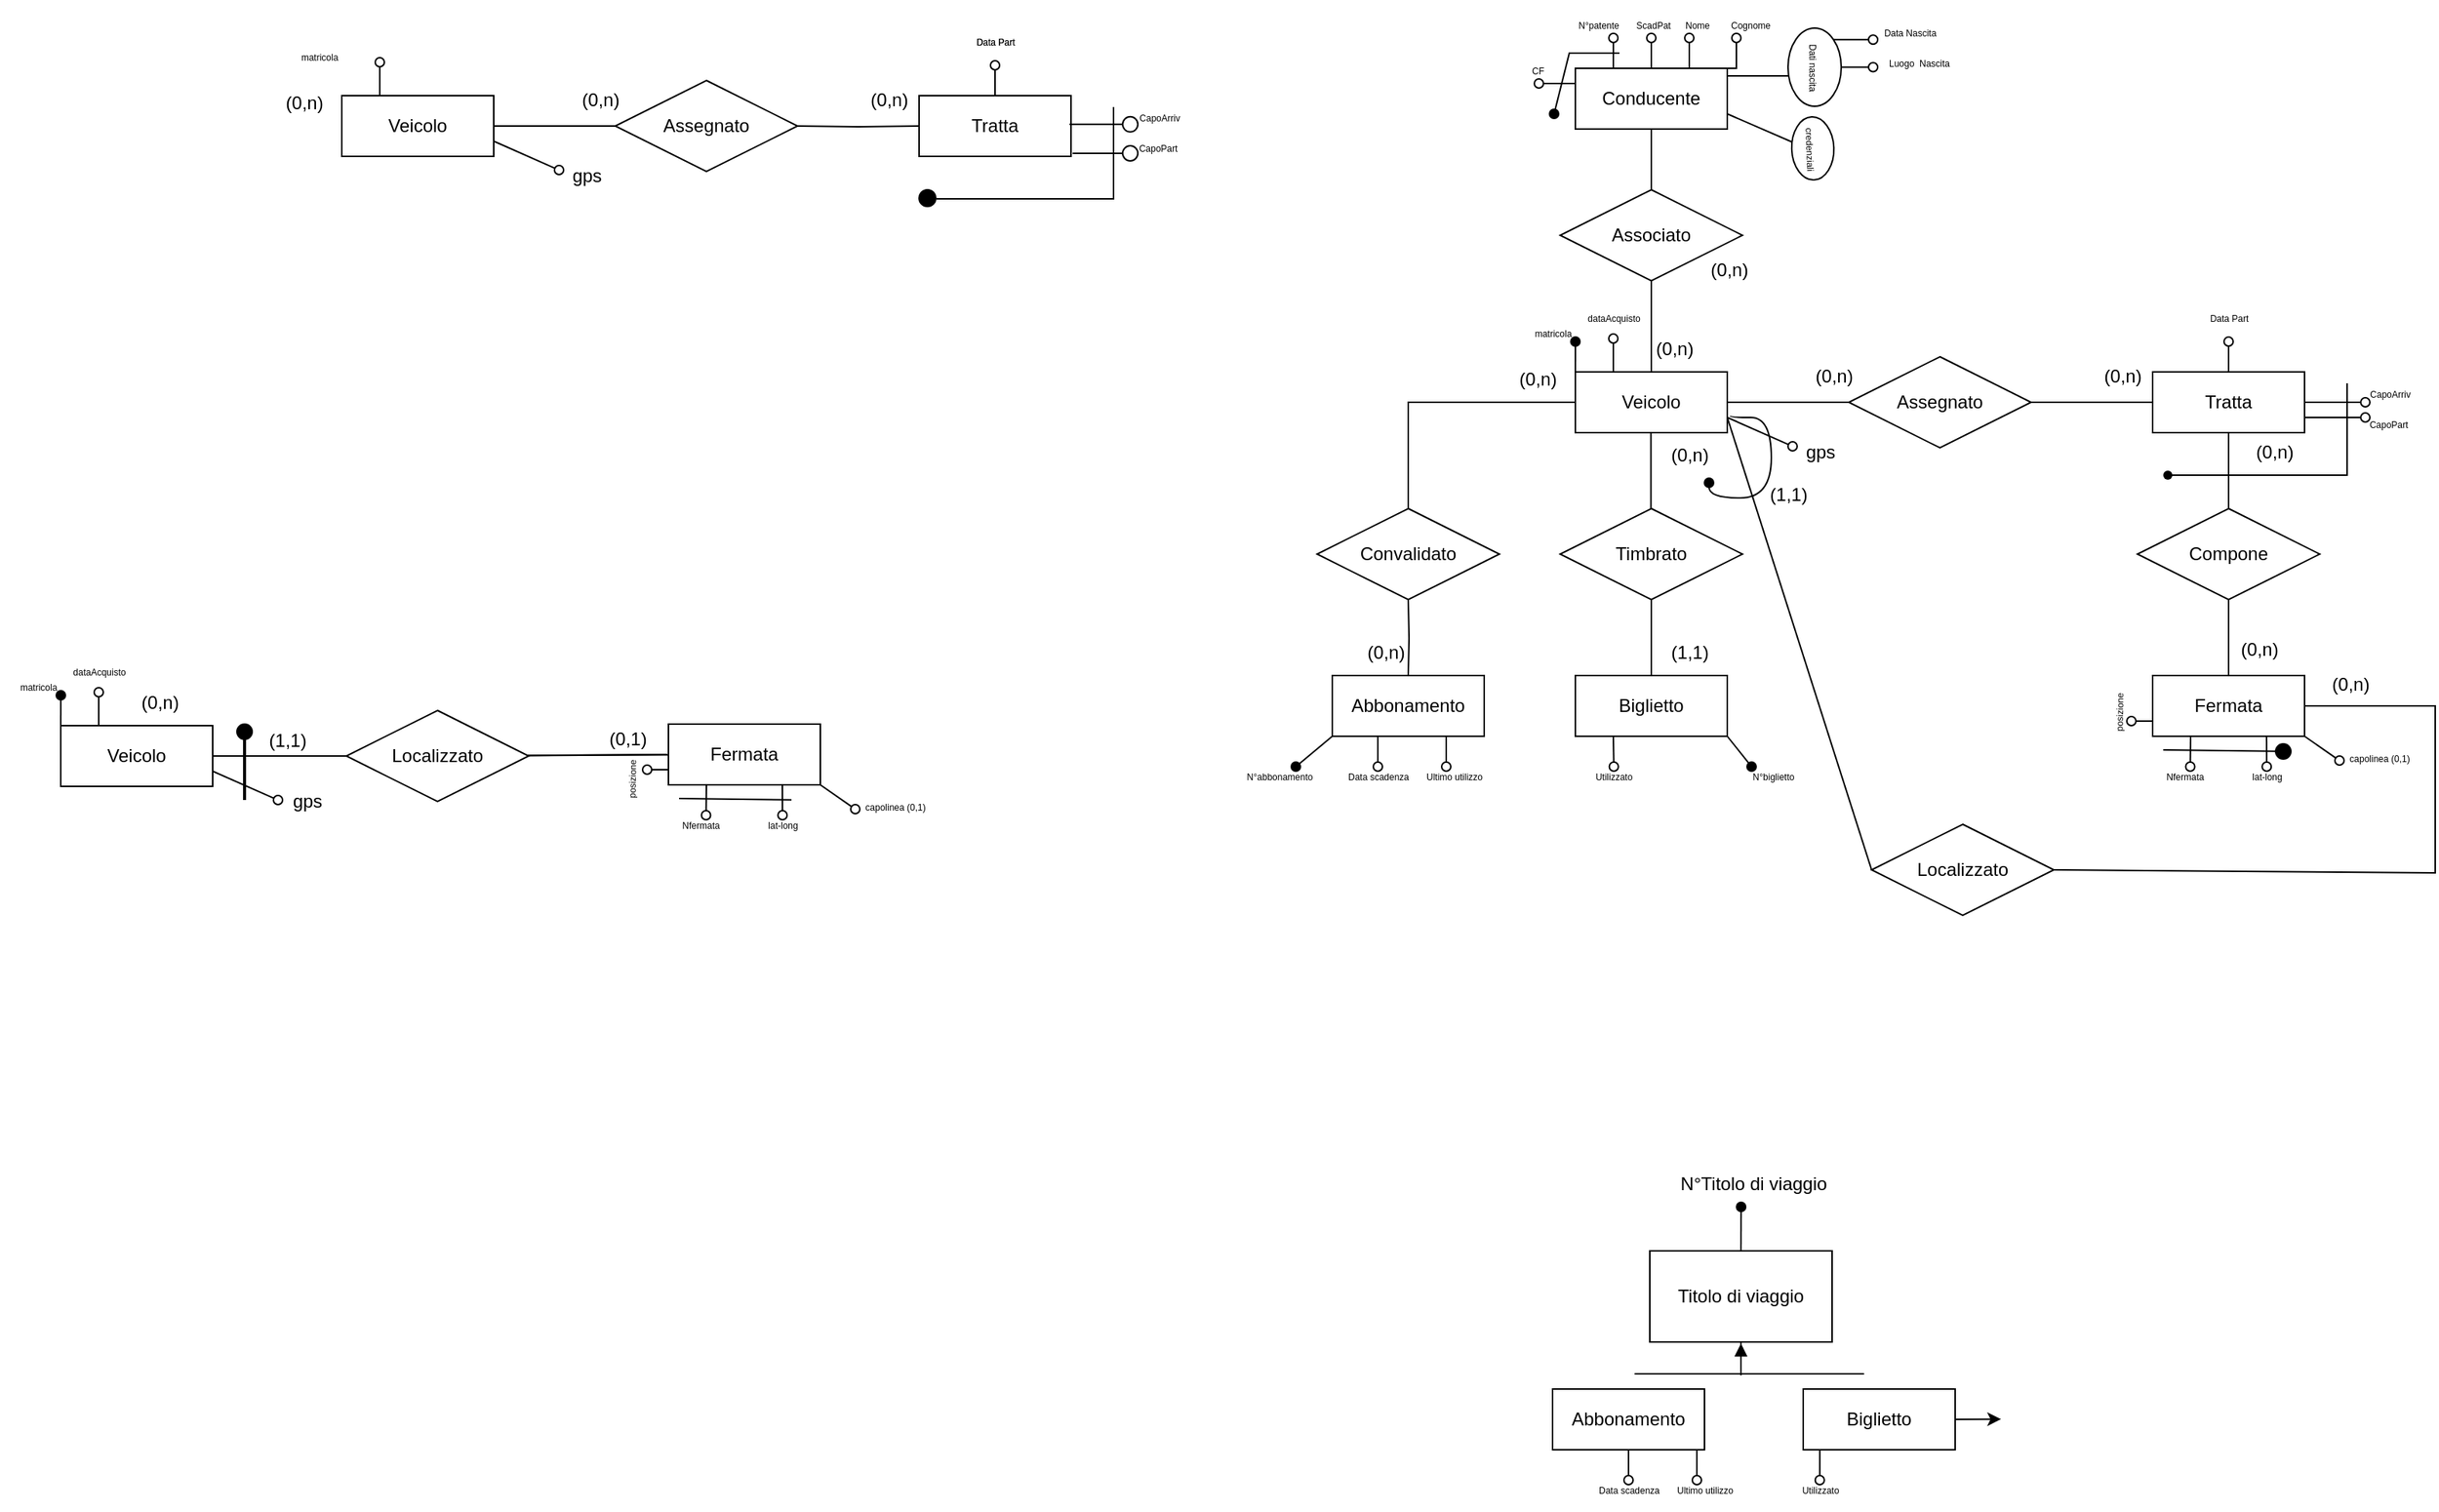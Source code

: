 <mxfile version="23.1.2" type="github">
  <diagram name="Pagina-1" id="aGntc2T3845SFbgop34Q">
    <mxGraphModel dx="2140" dy="653" grid="0" gridSize="10" guides="1" tooltips="1" connect="1" arrows="1" fold="1" page="1" pageScale="1" pageWidth="827" pageHeight="1169" math="0" shadow="0">
      <root>
        <mxCell id="0" />
        <mxCell id="1" parent="0" />
        <mxCell id="34Lx9TCVHFartUYJjo0S-50" style="rounded=0;orthogonalLoop=1;jettySize=auto;html=1;endArrow=none;endFill=0;" parent="1" source="34Lx9TCVHFartUYJjo0S-2" target="34Lx9TCVHFartUYJjo0S-46" edge="1">
          <mxGeometry relative="1" as="geometry" />
        </mxCell>
        <mxCell id="34Lx9TCVHFartUYJjo0S-68" value="" style="edgeStyle=orthogonalEdgeStyle;rounded=0;orthogonalLoop=1;jettySize=auto;html=1;endArrow=none;endFill=0;" parent="1" source="34Lx9TCVHFartUYJjo0S-2" target="34Lx9TCVHFartUYJjo0S-67" edge="1">
          <mxGeometry relative="1" as="geometry" />
        </mxCell>
        <mxCell id="34Lx9TCVHFartUYJjo0S-81" style="edgeStyle=orthogonalEdgeStyle;rounded=0;orthogonalLoop=1;jettySize=auto;html=1;entryX=0.5;entryY=0;entryDx=0;entryDy=0;endArrow=none;endFill=0;" parent="1" source="34Lx9TCVHFartUYJjo0S-2" target="34Lx9TCVHFartUYJjo0S-79" edge="1">
          <mxGeometry relative="1" as="geometry" />
        </mxCell>
        <mxCell id="34Lx9TCVHFartUYJjo0S-156" style="edgeStyle=orthogonalEdgeStyle;rounded=0;orthogonalLoop=1;jettySize=auto;html=1;exitX=0;exitY=0;exitDx=0;exitDy=0;endArrow=oval;endFill=1;" parent="1" source="34Lx9TCVHFartUYJjo0S-2" edge="1">
          <mxGeometry relative="1" as="geometry">
            <mxPoint x="224.046" y="300" as="targetPoint" />
          </mxGeometry>
        </mxCell>
        <mxCell id="9p1WmF9AapxowN7IS1fz-19" style="edgeStyle=none;rounded=0;orthogonalLoop=1;jettySize=auto;html=1;exitX=0.25;exitY=0;exitDx=0;exitDy=0;endArrow=oval;endFill=0;" parent="1" source="34Lx9TCVHFartUYJjo0S-2" target="9p1WmF9AapxowN7IS1fz-20" edge="1">
          <mxGeometry relative="1" as="geometry">
            <mxPoint x="249" y="300" as="targetPoint" />
          </mxGeometry>
        </mxCell>
        <mxCell id="9p1WmF9AapxowN7IS1fz-66" style="edgeStyle=none;rounded=0;orthogonalLoop=1;jettySize=auto;html=1;exitX=1;exitY=0.75;exitDx=0;exitDy=0;entryX=0;entryY=0.5;entryDx=0;entryDy=0;endArrow=none;endFill=0;" parent="1" source="34Lx9TCVHFartUYJjo0S-2" target="9p1WmF9AapxowN7IS1fz-64" edge="1">
          <mxGeometry relative="1" as="geometry" />
        </mxCell>
        <mxCell id="9p1WmF9AapxowN7IS1fz-71" style="edgeStyle=orthogonalEdgeStyle;rounded=0;orthogonalLoop=1;jettySize=auto;html=1;exitX=1;exitY=0.75;exitDx=0;exitDy=0;endArrow=oval;endFill=1;curved=1;" parent="1" edge="1">
          <mxGeometry relative="1" as="geometry">
            <mxPoint x="312" y="393" as="targetPoint" />
            <mxPoint x="326.0" y="349.0" as="sourcePoint" />
            <Array as="points">
              <mxPoint x="326" y="350" />
              <mxPoint x="353" y="350" />
              <mxPoint x="353" y="403" />
              <mxPoint x="312" y="403" />
            </Array>
          </mxGeometry>
        </mxCell>
        <mxCell id="9p1WmF9AapxowN7IS1fz-73" style="edgeStyle=none;rounded=0;orthogonalLoop=1;jettySize=auto;html=1;exitX=1;exitY=0.75;exitDx=0;exitDy=0;endArrow=oval;endFill=0;" parent="1" source="34Lx9TCVHFartUYJjo0S-2" edge="1">
          <mxGeometry relative="1" as="geometry">
            <mxPoint x="367" y="369" as="targetPoint" />
          </mxGeometry>
        </mxCell>
        <mxCell id="34Lx9TCVHFartUYJjo0S-2" value="Veicolo" style="whiteSpace=wrap;html=1;align=center;" parent="1" vertex="1">
          <mxGeometry x="224" y="320" width="100" height="40" as="geometry" />
        </mxCell>
        <mxCell id="34Lx9TCVHFartUYJjo0S-46" value="Assegnato" style="shape=rhombus;perimeter=rhombusPerimeter;whiteSpace=wrap;html=1;align=center;" parent="1" vertex="1">
          <mxGeometry x="404" y="310" width="120" height="60" as="geometry" />
        </mxCell>
        <mxCell id="34Lx9TCVHFartUYJjo0S-51" value="" style="edgeStyle=orthogonalEdgeStyle;rounded=0;orthogonalLoop=1;jettySize=auto;html=1;endArrow=none;endFill=0;" parent="1" source="34Lx9TCVHFartUYJjo0S-47" target="34Lx9TCVHFartUYJjo0S-46" edge="1">
          <mxGeometry relative="1" as="geometry" />
        </mxCell>
        <mxCell id="34Lx9TCVHFartUYJjo0S-146" style="edgeStyle=orthogonalEdgeStyle;rounded=0;orthogonalLoop=1;jettySize=auto;html=1;exitX=0.5;exitY=0;exitDx=0;exitDy=0;endArrow=oval;endFill=0;" parent="1" source="34Lx9TCVHFartUYJjo0S-47" edge="1">
          <mxGeometry relative="1" as="geometry">
            <mxPoint x="654" y="300" as="targetPoint" />
            <Array as="points">
              <mxPoint x="654" y="300" />
              <mxPoint x="654" y="300" />
            </Array>
          </mxGeometry>
        </mxCell>
        <mxCell id="34Lx9TCVHFartUYJjo0S-148" style="edgeStyle=orthogonalEdgeStyle;rounded=0;orthogonalLoop=1;jettySize=auto;html=1;exitX=1;exitY=0.5;exitDx=0;exitDy=0;endArrow=oval;endFill=0;" parent="1" source="34Lx9TCVHFartUYJjo0S-47" edge="1">
          <mxGeometry relative="1" as="geometry">
            <mxPoint x="744" y="340" as="targetPoint" />
            <Array as="points">
              <mxPoint x="714" y="340" />
              <mxPoint x="714" y="340" />
            </Array>
          </mxGeometry>
        </mxCell>
        <mxCell id="34Lx9TCVHFartUYJjo0S-149" style="edgeStyle=orthogonalEdgeStyle;rounded=0;orthogonalLoop=1;jettySize=auto;html=1;exitX=1;exitY=0.75;exitDx=0;exitDy=0;endArrow=oval;endFill=0;" parent="1" source="34Lx9TCVHFartUYJjo0S-47" edge="1">
          <mxGeometry relative="1" as="geometry">
            <mxPoint x="744" y="350" as="targetPoint" />
          </mxGeometry>
        </mxCell>
        <mxCell id="34Lx9TCVHFartUYJjo0S-47" value="Tratta" style="whiteSpace=wrap;html=1;align=center;" parent="1" vertex="1">
          <mxGeometry x="604" y="320" width="100" height="40" as="geometry" />
        </mxCell>
        <mxCell id="34Lx9TCVHFartUYJjo0S-127" style="edgeStyle=orthogonalEdgeStyle;rounded=0;orthogonalLoop=1;jettySize=auto;html=1;exitX=0.25;exitY=1;exitDx=0;exitDy=0;endArrow=oval;endFill=0;" parent="1" source="34Lx9TCVHFartUYJjo0S-53" edge="1">
          <mxGeometry relative="1" as="geometry">
            <mxPoint x="94" y="580" as="targetPoint" />
            <Array as="points">
              <mxPoint x="94" y="560" />
            </Array>
          </mxGeometry>
        </mxCell>
        <mxCell id="34Lx9TCVHFartUYJjo0S-132" style="edgeStyle=orthogonalEdgeStyle;rounded=0;orthogonalLoop=1;jettySize=auto;html=1;exitX=0.75;exitY=1;exitDx=0;exitDy=0;endArrow=oval;endFill=0;" parent="1" source="34Lx9TCVHFartUYJjo0S-53" edge="1">
          <mxGeometry relative="1" as="geometry">
            <mxPoint x="139" y="580" as="targetPoint" />
          </mxGeometry>
        </mxCell>
        <mxCell id="9p1WmF9AapxowN7IS1fz-11" style="edgeStyle=none;rounded=0;orthogonalLoop=1;jettySize=auto;html=1;exitX=0;exitY=1;exitDx=0;exitDy=0;endArrow=oval;endFill=1;" parent="1" source="34Lx9TCVHFartUYJjo0S-53" edge="1">
          <mxGeometry relative="1" as="geometry">
            <mxPoint x="40" y="580" as="targetPoint" />
          </mxGeometry>
        </mxCell>
        <mxCell id="34Lx9TCVHFartUYJjo0S-53" value="Abbonamento" style="whiteSpace=wrap;html=1;align=center;" parent="1" vertex="1">
          <mxGeometry x="64" y="520" width="100" height="40" as="geometry" />
        </mxCell>
        <mxCell id="34Lx9TCVHFartUYJjo0S-60" style="edgeStyle=orthogonalEdgeStyle;rounded=0;orthogonalLoop=1;jettySize=auto;html=1;entryX=0.5;entryY=0;entryDx=0;entryDy=0;endArrow=none;endFill=0;" parent="1" target="34Lx9TCVHFartUYJjo0S-53" edge="1">
          <mxGeometry relative="1" as="geometry">
            <mxPoint x="114.0" y="470.0" as="sourcePoint" />
          </mxGeometry>
        </mxCell>
        <mxCell id="34Lx9TCVHFartUYJjo0S-66" value="" style="edgeStyle=orthogonalEdgeStyle;rounded=0;orthogonalLoop=1;jettySize=auto;html=1;endArrow=none;endFill=0;" parent="1" edge="1">
          <mxGeometry relative="1" as="geometry">
            <mxPoint x="273.75" y="410.0" as="sourcePoint" />
            <mxPoint x="273.75" y="360" as="targetPoint" />
          </mxGeometry>
        </mxCell>
        <mxCell id="34Lx9TCVHFartUYJjo0S-64" value="" style="edgeStyle=orthogonalEdgeStyle;rounded=0;orthogonalLoop=1;jettySize=auto;html=1;endArrow=none;endFill=0;" parent="1" source="34Lx9TCVHFartUYJjo0S-61" edge="1">
          <mxGeometry relative="1" as="geometry">
            <mxPoint x="274.0" y="470.0" as="targetPoint" />
          </mxGeometry>
        </mxCell>
        <mxCell id="34Lx9TCVHFartUYJjo0S-134" style="edgeStyle=orthogonalEdgeStyle;rounded=0;orthogonalLoop=1;jettySize=auto;html=1;exitX=0.25;exitY=1;exitDx=0;exitDy=0;endArrow=oval;endFill=0;" parent="1" source="34Lx9TCVHFartUYJjo0S-61" edge="1">
          <mxGeometry relative="1" as="geometry">
            <mxPoint x="249.333" y="580" as="targetPoint" />
          </mxGeometry>
        </mxCell>
        <mxCell id="9p1WmF9AapxowN7IS1fz-14" style="edgeStyle=none;rounded=0;orthogonalLoop=1;jettySize=auto;html=1;exitX=1;exitY=1;exitDx=0;exitDy=0;endArrow=oval;endFill=1;" parent="1" source="34Lx9TCVHFartUYJjo0S-61" edge="1">
          <mxGeometry relative="1" as="geometry">
            <mxPoint x="340" y="580" as="targetPoint" />
          </mxGeometry>
        </mxCell>
        <mxCell id="34Lx9TCVHFartUYJjo0S-61" value="Biglietto" style="whiteSpace=wrap;html=1;align=center;" parent="1" vertex="1">
          <mxGeometry x="224" y="520" width="100" height="40" as="geometry" />
        </mxCell>
        <mxCell id="34Lx9TCVHFartUYJjo0S-171" style="edgeStyle=orthogonalEdgeStyle;rounded=0;orthogonalLoop=1;jettySize=auto;html=1;exitX=0;exitY=0.25;exitDx=0;exitDy=0;endArrow=oval;endFill=0;" parent="1" source="34Lx9TCVHFartUYJjo0S-63" edge="1">
          <mxGeometry relative="1" as="geometry">
            <mxPoint x="200" y="129.935" as="targetPoint" />
          </mxGeometry>
        </mxCell>
        <mxCell id="34Lx9TCVHFartUYJjo0S-173" style="edgeStyle=orthogonalEdgeStyle;rounded=0;orthogonalLoop=1;jettySize=auto;html=1;exitX=0.25;exitY=0;exitDx=0;exitDy=0;endArrow=oval;endFill=0;" parent="1" source="34Lx9TCVHFartUYJjo0S-63" edge="1">
          <mxGeometry relative="1" as="geometry">
            <mxPoint x="249.043" y="100" as="targetPoint" />
          </mxGeometry>
        </mxCell>
        <mxCell id="34Lx9TCVHFartUYJjo0S-182" style="edgeStyle=orthogonalEdgeStyle;rounded=0;orthogonalLoop=1;jettySize=auto;html=1;endArrow=oval;endFill=0;" parent="1" source="34Lx9TCVHFartUYJjo0S-63" edge="1">
          <mxGeometry relative="1" as="geometry">
            <mxPoint x="274" y="100" as="targetPoint" />
          </mxGeometry>
        </mxCell>
        <mxCell id="34Lx9TCVHFartUYJjo0S-191" style="edgeStyle=orthogonalEdgeStyle;rounded=0;orthogonalLoop=1;jettySize=auto;html=1;exitX=1;exitY=0;exitDx=0;exitDy=0;endArrow=oval;endFill=0;" parent="1" source="34Lx9TCVHFartUYJjo0S-63" edge="1">
          <mxGeometry relative="1" as="geometry">
            <mxPoint x="330" y="100" as="targetPoint" />
          </mxGeometry>
        </mxCell>
        <mxCell id="9p1WmF9AapxowN7IS1fz-10" style="edgeStyle=none;rounded=0;orthogonalLoop=1;jettySize=auto;html=1;endArrow=oval;endFill=1;" parent="1" edge="1">
          <mxGeometry relative="1" as="geometry">
            <mxPoint x="210" y="150" as="targetPoint" />
            <mxPoint x="253" y="110" as="sourcePoint" />
            <Array as="points">
              <mxPoint x="220" y="110" />
            </Array>
          </mxGeometry>
        </mxCell>
        <mxCell id="9p1WmF9AapxowN7IS1fz-17" style="edgeStyle=none;rounded=0;orthogonalLoop=1;jettySize=auto;html=1;exitX=1;exitY=0.75;exitDx=0;exitDy=0;endArrow=none;endFill=0;" parent="1" source="34Lx9TCVHFartUYJjo0S-63" edge="1">
          <mxGeometry relative="1" as="geometry">
            <mxPoint x="370" y="170" as="targetPoint" />
          </mxGeometry>
        </mxCell>
        <mxCell id="34Lx9TCVHFartUYJjo0S-63" value="Conducente" style="whiteSpace=wrap;html=1;align=center;" parent="1" vertex="1">
          <mxGeometry x="224" y="120" width="100" height="40" as="geometry" />
        </mxCell>
        <mxCell id="34Lx9TCVHFartUYJjo0S-69" value="" style="edgeStyle=orthogonalEdgeStyle;rounded=0;orthogonalLoop=1;jettySize=auto;html=1;endArrow=none;endFill=0;" parent="1" source="34Lx9TCVHFartUYJjo0S-67" target="34Lx9TCVHFartUYJjo0S-63" edge="1">
          <mxGeometry relative="1" as="geometry" />
        </mxCell>
        <mxCell id="34Lx9TCVHFartUYJjo0S-67" value="Associato" style="shape=rhombus;perimeter=rhombusPerimeter;whiteSpace=wrap;html=1;align=center;" parent="1" vertex="1">
          <mxGeometry x="214" y="200" width="120" height="60" as="geometry" />
        </mxCell>
        <mxCell id="34Lx9TCVHFartUYJjo0S-72" value="" style="edgeStyle=orthogonalEdgeStyle;rounded=0;orthogonalLoop=1;jettySize=auto;html=1;endArrow=none;endFill=0;" parent="1" source="34Lx9TCVHFartUYJjo0S-71" target="34Lx9TCVHFartUYJjo0S-47" edge="1">
          <mxGeometry relative="1" as="geometry" />
        </mxCell>
        <mxCell id="34Lx9TCVHFartUYJjo0S-71" value="Compone" style="shape=rhombus;perimeter=rhombusPerimeter;whiteSpace=wrap;html=1;align=center;" parent="1" vertex="1">
          <mxGeometry x="594" y="410" width="120" height="60" as="geometry" />
        </mxCell>
        <mxCell id="34Lx9TCVHFartUYJjo0S-75" value="" style="edgeStyle=orthogonalEdgeStyle;rounded=0;orthogonalLoop=1;jettySize=auto;html=1;endArrow=none;endFill=0;" parent="1" source="34Lx9TCVHFartUYJjo0S-74" target="34Lx9TCVHFartUYJjo0S-71" edge="1">
          <mxGeometry relative="1" as="geometry" />
        </mxCell>
        <mxCell id="34Lx9TCVHFartUYJjo0S-136" style="edgeStyle=orthogonalEdgeStyle;rounded=0;orthogonalLoop=1;jettySize=auto;html=1;exitX=0.25;exitY=1;exitDx=0;exitDy=0;endArrow=oval;endFill=0;" parent="1" source="34Lx9TCVHFartUYJjo0S-74" edge="1">
          <mxGeometry relative="1" as="geometry">
            <mxPoint x="628.762" y="580" as="targetPoint" />
          </mxGeometry>
        </mxCell>
        <mxCell id="34Lx9TCVHFartUYJjo0S-166" style="edgeStyle=orthogonalEdgeStyle;rounded=0;orthogonalLoop=1;jettySize=auto;html=1;exitX=0.75;exitY=1;exitDx=0;exitDy=0;endArrow=oval;endFill=0;" parent="1" source="34Lx9TCVHFartUYJjo0S-74" edge="1">
          <mxGeometry relative="1" as="geometry">
            <mxPoint x="679.098" y="580" as="targetPoint" />
          </mxGeometry>
        </mxCell>
        <mxCell id="34Lx9TCVHFartUYJjo0S-169" style="edgeStyle=orthogonalEdgeStyle;rounded=0;orthogonalLoop=1;jettySize=auto;html=1;exitX=0;exitY=0.75;exitDx=0;exitDy=0;endArrow=oval;endFill=0;" parent="1" source="34Lx9TCVHFartUYJjo0S-74" edge="1">
          <mxGeometry relative="1" as="geometry">
            <mxPoint x="590" y="550.2" as="targetPoint" />
          </mxGeometry>
        </mxCell>
        <mxCell id="9p1WmF9AapxowN7IS1fz-51" style="edgeStyle=none;rounded=0;orthogonalLoop=1;jettySize=auto;html=1;exitX=1;exitY=1;exitDx=0;exitDy=0;endArrow=oval;endFill=0;" parent="1" source="34Lx9TCVHFartUYJjo0S-74" edge="1">
          <mxGeometry relative="1" as="geometry">
            <mxPoint x="727" y="576" as="targetPoint" />
          </mxGeometry>
        </mxCell>
        <mxCell id="34Lx9TCVHFartUYJjo0S-74" value="Fermata" style="whiteSpace=wrap;html=1;align=center;" parent="1" vertex="1">
          <mxGeometry x="604" y="520" width="100" height="40" as="geometry" />
        </mxCell>
        <mxCell id="34Lx9TCVHFartUYJjo0S-78" value="Timbrato" style="shape=rhombus;perimeter=rhombusPerimeter;whiteSpace=wrap;html=1;align=center;" parent="1" vertex="1">
          <mxGeometry x="214" y="410" width="120" height="60" as="geometry" />
        </mxCell>
        <mxCell id="34Lx9TCVHFartUYJjo0S-79" value="Convalidato" style="shape=rhombus;perimeter=rhombusPerimeter;whiteSpace=wrap;html=1;align=center;" parent="1" vertex="1">
          <mxGeometry x="54" y="410" width="120" height="60" as="geometry" />
        </mxCell>
        <mxCell id="34Lx9TCVHFartUYJjo0S-86" value="(0,n)" style="text;html=1;align=center;verticalAlign=middle;resizable=0;points=[];autosize=1;strokeColor=none;fillColor=none;" parent="1" vertex="1">
          <mxGeometry x="300" y="238" width="50" height="30" as="geometry" />
        </mxCell>
        <mxCell id="34Lx9TCVHFartUYJjo0S-87" value="(0,n)" style="text;html=1;align=center;verticalAlign=middle;resizable=0;points=[];autosize=1;strokeColor=none;fillColor=none;" parent="1" vertex="1">
          <mxGeometry x="264" y="290" width="50" height="30" as="geometry" />
        </mxCell>
        <mxCell id="34Lx9TCVHFartUYJjo0S-89" value="(0,n)" style="text;html=1;align=center;verticalAlign=middle;resizable=0;points=[];autosize=1;strokeColor=none;fillColor=none;" parent="1" vertex="1">
          <mxGeometry x="74" y="490" width="50" height="30" as="geometry" />
        </mxCell>
        <mxCell id="34Lx9TCVHFartUYJjo0S-90" value="(0,n)" style="text;html=1;align=center;verticalAlign=middle;resizable=0;points=[];autosize=1;strokeColor=none;fillColor=none;" parent="1" vertex="1">
          <mxGeometry x="174" y="310" width="50" height="30" as="geometry" />
        </mxCell>
        <mxCell id="34Lx9TCVHFartUYJjo0S-91" value="(0,n)" style="text;html=1;align=center;verticalAlign=middle;resizable=0;points=[];autosize=1;strokeColor=none;fillColor=none;" parent="1" vertex="1">
          <mxGeometry x="274" y="360" width="50" height="30" as="geometry" />
        </mxCell>
        <mxCell id="34Lx9TCVHFartUYJjo0S-92" value="(1,1)" style="text;html=1;align=center;verticalAlign=middle;resizable=0;points=[];autosize=1;strokeColor=none;fillColor=none;" parent="1" vertex="1">
          <mxGeometry x="274" y="490" width="50" height="30" as="geometry" />
        </mxCell>
        <mxCell id="34Lx9TCVHFartUYJjo0S-93" value="(0,n)" style="text;html=1;align=center;verticalAlign=middle;resizable=0;points=[];autosize=1;strokeColor=none;fillColor=none;" parent="1" vertex="1">
          <mxGeometry x="369" y="308" width="50" height="30" as="geometry" />
        </mxCell>
        <mxCell id="34Lx9TCVHFartUYJjo0S-94" value="(0,n)" style="text;html=1;align=center;verticalAlign=middle;resizable=0;points=[];autosize=1;strokeColor=none;fillColor=none;" parent="1" vertex="1">
          <mxGeometry x="559" y="308" width="50" height="30" as="geometry" />
        </mxCell>
        <mxCell id="34Lx9TCVHFartUYJjo0S-95" value="(0,n)" style="text;html=1;align=center;verticalAlign=middle;resizable=0;points=[];autosize=1;strokeColor=none;fillColor=none;" parent="1" vertex="1">
          <mxGeometry x="659" y="358" width="50" height="30" as="geometry" />
        </mxCell>
        <mxCell id="34Lx9TCVHFartUYJjo0S-96" value="(0,n)" style="text;html=1;align=center;verticalAlign=middle;resizable=0;points=[];autosize=1;strokeColor=none;fillColor=none;" parent="1" vertex="1">
          <mxGeometry x="649" y="488" width="50" height="30" as="geometry" />
        </mxCell>
        <mxCell id="34Lx9TCVHFartUYJjo0S-116" value="" style="line;strokeWidth=1;rotatable=0;dashed=0;labelPosition=right;align=left;verticalAlign=middle;spacingTop=0;spacingLeft=6;points=[];portConstraint=eastwest;" parent="1" vertex="1">
          <mxGeometry x="324.0" y="120" width="40" height="10" as="geometry" />
        </mxCell>
        <mxCell id="34Lx9TCVHFartUYJjo0S-194" style="edgeStyle=orthogonalEdgeStyle;rounded=0;orthogonalLoop=1;jettySize=auto;html=1;exitX=0;exitY=0;exitDx=0;exitDy=0;endArrow=oval;endFill=0;" parent="1" source="34Lx9TCVHFartUYJjo0S-122" edge="1">
          <mxGeometry relative="1" as="geometry">
            <mxPoint x="420" y="101" as="targetPoint" />
          </mxGeometry>
        </mxCell>
        <mxCell id="34Lx9TCVHFartUYJjo0S-195" style="edgeStyle=orthogonalEdgeStyle;rounded=0;orthogonalLoop=1;jettySize=auto;html=1;exitX=0.5;exitY=0;exitDx=0;exitDy=0;endArrow=oval;endFill=0;" parent="1" source="34Lx9TCVHFartUYJjo0S-122" edge="1">
          <mxGeometry relative="1" as="geometry">
            <mxPoint x="420" y="119.286" as="targetPoint" />
          </mxGeometry>
        </mxCell>
        <mxCell id="34Lx9TCVHFartUYJjo0S-122" value="&lt;span style=&quot;font-size: 6px;&quot;&gt;Dati nascita&lt;/span&gt;" style="ellipse;whiteSpace=wrap;html=1;rotation=90;" parent="1" vertex="1">
          <mxGeometry x="355.75" y="101.75" width="51.5" height="35" as="geometry" />
        </mxCell>
        <mxCell id="34Lx9TCVHFartUYJjo0S-131" value="&lt;font style=&quot;font-size: 6px;&quot;&gt;Data scadenza&lt;/font&gt;" style="text;html=1;align=center;verticalAlign=middle;resizable=0;points=[];autosize=1;strokeColor=none;fillColor=none;" parent="1" vertex="1">
          <mxGeometry x="64" y="570" width="60" height="30" as="geometry" />
        </mxCell>
        <mxCell id="34Lx9TCVHFartUYJjo0S-133" value="&lt;font style=&quot;font-size: 6px;&quot;&gt;Ultimo utilizzo&lt;/font&gt;" style="text;html=1;align=center;verticalAlign=middle;resizable=0;points=[];autosize=1;strokeColor=none;fillColor=none;" parent="1" vertex="1">
          <mxGeometry x="114" y="570" width="60" height="30" as="geometry" />
        </mxCell>
        <mxCell id="34Lx9TCVHFartUYJjo0S-135" value="&lt;span style=&quot;font-size: 6px;&quot;&gt;Utilizzato&lt;/span&gt;" style="text;html=1;align=center;verticalAlign=middle;resizable=0;points=[];autosize=1;strokeColor=none;fillColor=none;" parent="1" vertex="1">
          <mxGeometry x="224" y="570" width="50" height="30" as="geometry" />
        </mxCell>
        <mxCell id="34Lx9TCVHFartUYJjo0S-140" value="&lt;font style=&quot;font-size: 6px;&quot;&gt;Nfermata&lt;/font&gt;" style="text;html=1;align=center;verticalAlign=middle;resizable=0;points=[];autosize=1;strokeColor=none;fillColor=none;" parent="1" vertex="1">
          <mxGeometry x="603" y="572" width="43" height="26" as="geometry" />
        </mxCell>
        <mxCell id="34Lx9TCVHFartUYJjo0S-150" value="&lt;font style=&quot;font-size: 6px;&quot;&gt;CapoArriv&lt;/font&gt;" style="text;html=1;align=center;verticalAlign=middle;resizable=0;points=[];autosize=1;strokeColor=none;fillColor=none;" parent="1" vertex="1">
          <mxGeometry x="737" y="320" width="45" height="26" as="geometry" />
        </mxCell>
        <mxCell id="34Lx9TCVHFartUYJjo0S-152" value="&lt;font style=&quot;font-size: 6px;&quot;&gt;CapoPart&lt;/font&gt;" style="text;html=1;align=center;verticalAlign=middle;resizable=0;points=[];autosize=1;strokeColor=none;fillColor=none;" parent="1" vertex="1">
          <mxGeometry x="737" y="340" width="43" height="26" as="geometry" />
        </mxCell>
        <mxCell id="34Lx9TCVHFartUYJjo0S-153" value="&lt;font style=&quot;font-size: 6px;&quot;&gt;Data Part&lt;/font&gt;" style="text;html=1;align=center;verticalAlign=middle;resizable=0;points=[];autosize=1;strokeColor=none;fillColor=none;" parent="1" vertex="1">
          <mxGeometry x="629" y="268" width="50" height="30" as="geometry" />
        </mxCell>
        <mxCell id="34Lx9TCVHFartUYJjo0S-159" value="&lt;font style=&quot;font-size: 6px;&quot;&gt;matricola&lt;/font&gt;" style="text;html=1;align=center;verticalAlign=middle;resizable=0;points=[];autosize=1;strokeColor=none;fillColor=none;" parent="1" vertex="1">
          <mxGeometry x="184" y="278" width="50" height="30" as="geometry" />
        </mxCell>
        <mxCell id="34Lx9TCVHFartUYJjo0S-167" value="&lt;font style=&quot;font-size: 6px;&quot;&gt;lat-long&lt;/font&gt;" style="text;html=1;align=center;verticalAlign=middle;resizable=0;points=[];autosize=1;strokeColor=none;fillColor=none;" parent="1" vertex="1">
          <mxGeometry x="659" y="570" width="40" height="30" as="geometry" />
        </mxCell>
        <mxCell id="34Lx9TCVHFartUYJjo0S-170" value="&lt;span style=&quot;font-size: 6px;&quot;&gt;posizione&lt;/span&gt;" style="text;html=1;align=center;verticalAlign=middle;resizable=0;points=[];autosize=1;strokeColor=none;fillColor=none;rotation=-89;" parent="1" vertex="1">
          <mxGeometry x="559" y="532" width="43" height="26" as="geometry" />
        </mxCell>
        <mxCell id="34Lx9TCVHFartUYJjo0S-172" value="&lt;font style=&quot;font-size: 6px;&quot;&gt;CF&lt;/font&gt;" style="text;html=1;align=center;verticalAlign=middle;resizable=0;points=[];autosize=1;strokeColor=none;fillColor=none;" parent="1" vertex="1">
          <mxGeometry x="184" y="105" width="30" height="30" as="geometry" />
        </mxCell>
        <mxCell id="34Lx9TCVHFartUYJjo0S-174" value="&lt;font style=&quot;font-size: 6px;&quot;&gt;N°patente&lt;/font&gt;" style="text;html=1;align=center;verticalAlign=middle;resizable=0;points=[];autosize=1;strokeColor=none;fillColor=none;" parent="1" vertex="1">
          <mxGeometry x="214" y="75" width="50" height="30" as="geometry" />
        </mxCell>
        <mxCell id="34Lx9TCVHFartUYJjo0S-184" value="&lt;font style=&quot;font-size: 6px;&quot;&gt;ScadPat&lt;/font&gt;" style="text;html=1;align=center;verticalAlign=middle;resizable=0;points=[];autosize=1;strokeColor=none;fillColor=none;" parent="1" vertex="1">
          <mxGeometry x="250" y="75" width="50" height="30" as="geometry" />
        </mxCell>
        <mxCell id="34Lx9TCVHFartUYJjo0S-190" value="" style="edgeStyle=orthogonalEdgeStyle;rounded=0;orthogonalLoop=1;jettySize=auto;html=1;exitX=0.75;exitY=0;exitDx=0;exitDy=0;endArrow=oval;endFill=0;" parent="1" source="34Lx9TCVHFartUYJjo0S-63" edge="1">
          <mxGeometry relative="1" as="geometry">
            <mxPoint x="299" y="100" as="targetPoint" />
            <mxPoint x="299" y="120" as="sourcePoint" />
          </mxGeometry>
        </mxCell>
        <mxCell id="34Lx9TCVHFartUYJjo0S-188" value="&lt;font style=&quot;font-size: 6px;&quot;&gt;Nome&lt;/font&gt;" style="text;html=1;align=center;verticalAlign=middle;resizable=0;points=[];autosize=1;strokeColor=none;fillColor=none;" parent="1" vertex="1">
          <mxGeometry x="284" y="75" width="40" height="30" as="geometry" />
        </mxCell>
        <mxCell id="34Lx9TCVHFartUYJjo0S-192" value="&lt;font style=&quot;font-size: 6px;&quot;&gt;Cognome&lt;/font&gt;" style="text;html=1;align=center;verticalAlign=middle;resizable=0;points=[];autosize=1;strokeColor=none;fillColor=none;" parent="1" vertex="1">
          <mxGeometry x="314" y="75" width="50" height="30" as="geometry" />
        </mxCell>
        <mxCell id="34Lx9TCVHFartUYJjo0S-198" value="&lt;font style=&quot;font-size: 6px;&quot;&gt;Luogo&amp;nbsp; Nascita&lt;/font&gt;" style="text;html=1;align=center;verticalAlign=middle;resizable=0;points=[];autosize=1;strokeColor=none;fillColor=none;" parent="1" vertex="1">
          <mxGeometry x="420" y="100" width="60" height="30" as="geometry" />
        </mxCell>
        <mxCell id="34Lx9TCVHFartUYJjo0S-199" value="&lt;font style=&quot;font-size: 6px;&quot;&gt;Data Nascita&lt;/font&gt;" style="text;html=1;align=center;verticalAlign=middle;resizable=0;points=[];autosize=1;strokeColor=none;fillColor=none;" parent="1" vertex="1">
          <mxGeometry x="414" y="80" width="60" height="30" as="geometry" />
        </mxCell>
        <mxCell id="34Lx9TCVHFartUYJjo0S-208" value="" style="shape=partialRectangle;whiteSpace=wrap;html=1;top=0;left=0;fillColor=none;" parent="1" vertex="1">
          <mxGeometry x="616" y="328" width="116" height="60" as="geometry" />
        </mxCell>
        <mxCell id="34Lx9TCVHFartUYJjo0S-209" value="" style="shape=waypoint;sketch=0;fillStyle=solid;size=6;pointerEvents=1;points=[];fillColor=none;resizable=0;rotatable=0;perimeter=centerPerimeter;snapToPoint=1;" parent="1" vertex="1">
          <mxGeometry x="604" y="378" width="20" height="20" as="geometry" />
        </mxCell>
        <mxCell id="9p1WmF9AapxowN7IS1fz-13" value="&lt;font style=&quot;font-size: 6px;&quot;&gt;N°abbonamento&lt;/font&gt;" style="text;html=1;align=center;verticalAlign=middle;resizable=0;points=[];autosize=1;strokeColor=none;fillColor=none;" parent="1" vertex="1">
          <mxGeometry x="-6" y="570" width="70" height="30" as="geometry" />
        </mxCell>
        <mxCell id="9p1WmF9AapxowN7IS1fz-16" value="&lt;font style=&quot;font-size: 6px;&quot;&gt;N°biglietto&lt;/font&gt;" style="text;html=1;align=center;verticalAlign=middle;resizable=0;points=[];autosize=1;strokeColor=none;fillColor=none;" parent="1" vertex="1">
          <mxGeometry x="329" y="570" width="50" height="30" as="geometry" />
        </mxCell>
        <mxCell id="9p1WmF9AapxowN7IS1fz-18" value="&lt;font style=&quot;font-size: 6px;&quot;&gt;credenziali&lt;/font&gt;" style="ellipse;whiteSpace=wrap;html=1;rotation=88;" parent="1" vertex="1">
          <mxGeometry x="359.55" y="158.91" width="41.5" height="27.75" as="geometry" />
        </mxCell>
        <mxCell id="9p1WmF9AapxowN7IS1fz-20" value="&lt;font style=&quot;font-size: 6px;&quot;&gt;dataAcquisto&lt;/font&gt;" style="text;html=1;align=center;verticalAlign=middle;resizable=0;points=[];autosize=1;strokeColor=none;fillColor=none;" parent="1" vertex="1">
          <mxGeometry x="219" y="268" width="60" height="30" as="geometry" />
        </mxCell>
        <mxCell id="9p1WmF9AapxowN7IS1fz-25" style="edgeStyle=none;rounded=0;orthogonalLoop=1;jettySize=auto;html=1;exitX=0.5;exitY=1;exitDx=0;exitDy=0;endArrow=block;endFill=1;shadow=0;" parent="1" edge="1">
          <mxGeometry relative="1" as="geometry">
            <mxPoint x="333" y="960" as="targetPoint" />
            <mxPoint x="332.98" y="959" as="sourcePoint" />
            <Array as="points">
              <mxPoint x="333" y="981" />
            </Array>
          </mxGeometry>
        </mxCell>
        <mxCell id="9p1WmF9AapxowN7IS1fz-44" style="edgeStyle=none;rounded=0;orthogonalLoop=1;jettySize=auto;html=1;exitX=0.5;exitY=0;exitDx=0;exitDy=0;endArrow=oval;endFill=1;" parent="1" source="9p1WmF9AapxowN7IS1fz-23" edge="1">
          <mxGeometry relative="1" as="geometry">
            <mxPoint x="333.108" y="870" as="targetPoint" />
          </mxGeometry>
        </mxCell>
        <mxCell id="9p1WmF9AapxowN7IS1fz-23" value="Titolo di viaggio" style="rounded=0;whiteSpace=wrap;html=1;" parent="1" vertex="1">
          <mxGeometry x="273" y="899" width="120" height="60" as="geometry" />
        </mxCell>
        <mxCell id="9p1WmF9AapxowN7IS1fz-32" style="edgeStyle=orthogonalEdgeStyle;rounded=0;orthogonalLoop=1;jettySize=auto;html=1;exitX=0.25;exitY=1;exitDx=0;exitDy=0;endArrow=oval;endFill=0;" parent="1" source="9p1WmF9AapxowN7IS1fz-35" edge="1">
          <mxGeometry relative="1" as="geometry">
            <mxPoint x="259" y="1050" as="targetPoint" />
            <Array as="points">
              <mxPoint x="259" y="1030" />
            </Array>
          </mxGeometry>
        </mxCell>
        <mxCell id="9p1WmF9AapxowN7IS1fz-33" style="edgeStyle=orthogonalEdgeStyle;rounded=0;orthogonalLoop=1;jettySize=auto;html=1;exitX=0.75;exitY=1;exitDx=0;exitDy=0;endArrow=oval;endFill=0;" parent="1" source="9p1WmF9AapxowN7IS1fz-35" edge="1">
          <mxGeometry relative="1" as="geometry">
            <mxPoint x="304" y="1050" as="targetPoint" />
          </mxGeometry>
        </mxCell>
        <mxCell id="9p1WmF9AapxowN7IS1fz-35" value="Abbonamento" style="whiteSpace=wrap;html=1;align=center;" parent="1" vertex="1">
          <mxGeometry x="209" y="990" width="100" height="40" as="geometry" />
        </mxCell>
        <mxCell id="9p1WmF9AapxowN7IS1fz-36" value="&lt;font style=&quot;font-size: 6px;&quot;&gt;Data scadenza&lt;/font&gt;" style="text;html=1;align=center;verticalAlign=middle;resizable=0;points=[];autosize=1;strokeColor=none;fillColor=none;" parent="1" vertex="1">
          <mxGeometry x="229" y="1040" width="60" height="30" as="geometry" />
        </mxCell>
        <mxCell id="9p1WmF9AapxowN7IS1fz-37" value="&lt;font style=&quot;font-size: 6px;&quot;&gt;Ultimo utilizzo&lt;/font&gt;" style="text;html=1;align=center;verticalAlign=middle;resizable=0;points=[];autosize=1;strokeColor=none;fillColor=none;" parent="1" vertex="1">
          <mxGeometry x="279" y="1040" width="60" height="30" as="geometry" />
        </mxCell>
        <mxCell id="9p1WmF9AapxowN7IS1fz-39" style="edgeStyle=orthogonalEdgeStyle;rounded=0;orthogonalLoop=1;jettySize=auto;html=1;exitX=0.25;exitY=1;exitDx=0;exitDy=0;endArrow=oval;endFill=0;" parent="1" source="9p1WmF9AapxowN7IS1fz-41" edge="1">
          <mxGeometry relative="1" as="geometry">
            <mxPoint x="384.883" y="1050" as="targetPoint" />
          </mxGeometry>
        </mxCell>
        <mxCell id="9p1WmF9AapxowN7IS1fz-48" style="edgeStyle=none;rounded=0;orthogonalLoop=1;jettySize=auto;html=1;exitX=1;exitY=0.5;exitDx=0;exitDy=0;" parent="1" source="9p1WmF9AapxowN7IS1fz-41" edge="1">
          <mxGeometry relative="1" as="geometry">
            <mxPoint x="504.245" y="1009.857" as="targetPoint" />
          </mxGeometry>
        </mxCell>
        <mxCell id="9p1WmF9AapxowN7IS1fz-41" value="Biglietto" style="whiteSpace=wrap;html=1;align=center;" parent="1" vertex="1">
          <mxGeometry x="374" y="990" width="100" height="40" as="geometry" />
        </mxCell>
        <mxCell id="9p1WmF9AapxowN7IS1fz-42" value="&lt;span style=&quot;font-size: 6px;&quot;&gt;Utilizzato&lt;/span&gt;" style="text;html=1;align=center;verticalAlign=middle;resizable=0;points=[];autosize=1;strokeColor=none;fillColor=none;" parent="1" vertex="1">
          <mxGeometry x="359.55" y="1040" width="50" height="30" as="geometry" />
        </mxCell>
        <mxCell id="9p1WmF9AapxowN7IS1fz-45" value="N°Titolo di viaggio" style="text;html=1;align=center;verticalAlign=middle;resizable=0;points=[];autosize=1;strokeColor=none;fillColor=none;" parent="1" vertex="1">
          <mxGeometry x="281.05" y="840" width="120" height="30" as="geometry" />
        </mxCell>
        <mxCell id="9p1WmF9AapxowN7IS1fz-46" value="" style="line;strokeWidth=1;fillColor=none;align=left;verticalAlign=middle;spacingTop=-1;spacingLeft=3;spacingRight=3;rotatable=0;labelPosition=right;points=[];portConstraint=eastwest;strokeColor=inherit;" parent="1" vertex="1">
          <mxGeometry x="263" y="976" width="151" height="8" as="geometry" />
        </mxCell>
        <mxCell id="9p1WmF9AapxowN7IS1fz-56" value="&lt;font style=&quot;font-size: 6px;&quot;&gt;capolinea (0,1)&lt;/font&gt;" style="text;html=1;align=center;verticalAlign=middle;resizable=0;points=[];autosize=1;strokeColor=none;fillColor=none;" parent="1" vertex="1">
          <mxGeometry x="724" y="560" width="58" height="26" as="geometry" />
        </mxCell>
        <mxCell id="9p1WmF9AapxowN7IS1fz-58" value="" style="ellipse;whiteSpace=wrap;html=1;aspect=fixed;strokeColor=default;fillColor=#000000;direction=south;" parent="1" vertex="1">
          <mxGeometry x="685.0" y="565" width="10" height="10" as="geometry" />
        </mxCell>
        <mxCell id="9p1WmF9AapxowN7IS1fz-59" value="" style="endArrow=none;html=1;rounded=0;" parent="1" edge="1">
          <mxGeometry relative="1" as="geometry">
            <mxPoint x="611" y="569" as="sourcePoint" />
            <mxPoint x="685.0" y="569.91" as="targetPoint" />
          </mxGeometry>
        </mxCell>
        <mxCell id="9p1WmF9AapxowN7IS1fz-67" style="edgeStyle=none;rounded=0;orthogonalLoop=1;jettySize=auto;html=1;exitX=1;exitY=0.5;exitDx=0;exitDy=0;entryX=1;entryY=0.5;entryDx=0;entryDy=0;strokeColor=default;endArrow=none;endFill=0;" parent="1" source="9p1WmF9AapxowN7IS1fz-64" target="34Lx9TCVHFartUYJjo0S-74" edge="1">
          <mxGeometry relative="1" as="geometry">
            <Array as="points">
              <mxPoint x="790" y="650" />
              <mxPoint x="790" y="540" />
            </Array>
          </mxGeometry>
        </mxCell>
        <mxCell id="9p1WmF9AapxowN7IS1fz-64" value="Localizzato" style="shape=rhombus;perimeter=rhombusPerimeter;whiteSpace=wrap;html=1;align=center;" parent="1" vertex="1">
          <mxGeometry x="419" y="618" width="120" height="60" as="geometry" />
        </mxCell>
        <mxCell id="9p1WmF9AapxowN7IS1fz-69" value="(0,n)" style="text;html=1;align=center;verticalAlign=middle;resizable=0;points=[];autosize=1;strokeColor=none;fillColor=none;" parent="1" vertex="1">
          <mxGeometry x="712" y="513" width="43" height="26" as="geometry" />
        </mxCell>
        <mxCell id="9p1WmF9AapxowN7IS1fz-72" value="(1,1)" style="text;html=1;align=center;verticalAlign=middle;resizable=0;points=[];autosize=1;strokeColor=none;fillColor=none;" parent="1" vertex="1">
          <mxGeometry x="342" y="388" width="43" height="26" as="geometry" />
        </mxCell>
        <mxCell id="9p1WmF9AapxowN7IS1fz-74" value="gps" style="text;html=1;align=center;verticalAlign=middle;resizable=0;points=[];autosize=1;strokeColor=none;fillColor=none;" parent="1" vertex="1">
          <mxGeometry x="366.05" y="360" width="37" height="26" as="geometry" />
        </mxCell>
        <mxCell id="9p1WmF9AapxowN7IS1fz-83" style="edgeStyle=orthogonalEdgeStyle;rounded=0;orthogonalLoop=1;jettySize=auto;html=1;exitX=0.25;exitY=1;exitDx=0;exitDy=0;endArrow=oval;endFill=0;" parent="1" source="9p1WmF9AapxowN7IS1fz-87" edge="1">
          <mxGeometry relative="1" as="geometry">
            <mxPoint x="-348.238" y="612" as="targetPoint" />
          </mxGeometry>
        </mxCell>
        <mxCell id="9p1WmF9AapxowN7IS1fz-84" style="edgeStyle=orthogonalEdgeStyle;rounded=0;orthogonalLoop=1;jettySize=auto;html=1;exitX=0.75;exitY=1;exitDx=0;exitDy=0;endArrow=oval;endFill=0;" parent="1" source="9p1WmF9AapxowN7IS1fz-87" edge="1">
          <mxGeometry relative="1" as="geometry">
            <mxPoint x="-297.902" y="612" as="targetPoint" />
          </mxGeometry>
        </mxCell>
        <mxCell id="9p1WmF9AapxowN7IS1fz-85" style="edgeStyle=orthogonalEdgeStyle;rounded=0;orthogonalLoop=1;jettySize=auto;html=1;exitX=0;exitY=0.75;exitDx=0;exitDy=0;endArrow=oval;endFill=0;" parent="1" source="9p1WmF9AapxowN7IS1fz-87" edge="1">
          <mxGeometry relative="1" as="geometry">
            <mxPoint x="-387" y="582.2" as="targetPoint" />
          </mxGeometry>
        </mxCell>
        <mxCell id="9p1WmF9AapxowN7IS1fz-86" style="edgeStyle=none;rounded=0;orthogonalLoop=1;jettySize=auto;html=1;exitX=1;exitY=1;exitDx=0;exitDy=0;endArrow=oval;endFill=0;" parent="1" source="9p1WmF9AapxowN7IS1fz-87" edge="1">
          <mxGeometry relative="1" as="geometry">
            <mxPoint x="-250" y="608" as="targetPoint" />
          </mxGeometry>
        </mxCell>
        <mxCell id="9p1WmF9AapxowN7IS1fz-103" value="" style="edgeStyle=none;rounded=0;orthogonalLoop=1;jettySize=auto;html=1;endArrow=none;endFill=0;" parent="1" source="9p1WmF9AapxowN7IS1fz-87" target="9p1WmF9AapxowN7IS1fz-101" edge="1">
          <mxGeometry relative="1" as="geometry" />
        </mxCell>
        <mxCell id="9p1WmF9AapxowN7IS1fz-87" value="Fermata" style="whiteSpace=wrap;html=1;align=center;" parent="1" vertex="1">
          <mxGeometry x="-373" y="552" width="100" height="40" as="geometry" />
        </mxCell>
        <mxCell id="9p1WmF9AapxowN7IS1fz-88" value="&lt;font style=&quot;font-size: 6px;&quot;&gt;Nfermata&lt;/font&gt;" style="text;html=1;align=center;verticalAlign=middle;resizable=0;points=[];autosize=1;strokeColor=none;fillColor=none;" parent="1" vertex="1">
          <mxGeometry x="-374" y="604" width="43" height="26" as="geometry" />
        </mxCell>
        <mxCell id="9p1WmF9AapxowN7IS1fz-89" value="&lt;font style=&quot;font-size: 6px;&quot;&gt;lat-long&lt;/font&gt;" style="text;html=1;align=center;verticalAlign=middle;resizable=0;points=[];autosize=1;strokeColor=none;fillColor=none;" parent="1" vertex="1">
          <mxGeometry x="-318" y="602" width="40" height="30" as="geometry" />
        </mxCell>
        <mxCell id="9p1WmF9AapxowN7IS1fz-90" value="&lt;span style=&quot;font-size: 6px;&quot;&gt;posizione&lt;/span&gt;" style="text;html=1;align=center;verticalAlign=middle;resizable=0;points=[];autosize=1;strokeColor=none;fillColor=none;rotation=-89;" parent="1" vertex="1">
          <mxGeometry x="-420" y="576" width="43" height="26" as="geometry" />
        </mxCell>
        <mxCell id="9p1WmF9AapxowN7IS1fz-91" value="&lt;font style=&quot;font-size: 6px;&quot;&gt;capolinea (0,1)&lt;/font&gt;" style="text;html=1;align=center;verticalAlign=middle;resizable=0;points=[];autosize=1;strokeColor=none;fillColor=none;" parent="1" vertex="1">
          <mxGeometry x="-253" y="592" width="58" height="26" as="geometry" />
        </mxCell>
        <mxCell id="9p1WmF9AapxowN7IS1fz-92" value="" style="endArrow=none;html=1;rounded=0;" parent="1" edge="1">
          <mxGeometry relative="1" as="geometry">
            <mxPoint x="-366" y="601" as="sourcePoint" />
            <mxPoint x="-292.0" y="601.91" as="targetPoint" />
          </mxGeometry>
        </mxCell>
        <mxCell id="9p1WmF9AapxowN7IS1fz-93" style="edgeStyle=orthogonalEdgeStyle;rounded=0;orthogonalLoop=1;jettySize=auto;html=1;exitX=0;exitY=0;exitDx=0;exitDy=0;endArrow=oval;endFill=1;" parent="1" source="9p1WmF9AapxowN7IS1fz-96" edge="1">
          <mxGeometry relative="1" as="geometry">
            <mxPoint x="-772.954" y="533" as="targetPoint" />
          </mxGeometry>
        </mxCell>
        <mxCell id="9p1WmF9AapxowN7IS1fz-94" style="edgeStyle=none;rounded=0;orthogonalLoop=1;jettySize=auto;html=1;exitX=0.25;exitY=0;exitDx=0;exitDy=0;endArrow=oval;endFill=0;" parent="1" source="9p1WmF9AapxowN7IS1fz-96" target="9p1WmF9AapxowN7IS1fz-99" edge="1">
          <mxGeometry relative="1" as="geometry">
            <mxPoint x="-748" y="533" as="targetPoint" />
          </mxGeometry>
        </mxCell>
        <mxCell id="9p1WmF9AapxowN7IS1fz-95" style="edgeStyle=none;rounded=0;orthogonalLoop=1;jettySize=auto;html=1;exitX=1;exitY=0.75;exitDx=0;exitDy=0;endArrow=oval;endFill=0;" parent="1" source="9p1WmF9AapxowN7IS1fz-96" edge="1">
          <mxGeometry relative="1" as="geometry">
            <mxPoint x="-630" y="602" as="targetPoint" />
          </mxGeometry>
        </mxCell>
        <mxCell id="9p1WmF9AapxowN7IS1fz-105" style="edgeStyle=none;rounded=0;orthogonalLoop=1;jettySize=auto;html=1;exitX=1;exitY=0.5;exitDx=0;exitDy=0;entryX=0;entryY=0.5;entryDx=0;entryDy=0;endArrow=none;endFill=0;" parent="1" source="9p1WmF9AapxowN7IS1fz-96" target="9p1WmF9AapxowN7IS1fz-101" edge="1">
          <mxGeometry relative="1" as="geometry" />
        </mxCell>
        <mxCell id="9p1WmF9AapxowN7IS1fz-96" value="Veicolo" style="whiteSpace=wrap;html=1;align=center;" parent="1" vertex="1">
          <mxGeometry x="-773" y="553" width="100" height="40" as="geometry" />
        </mxCell>
        <mxCell id="9p1WmF9AapxowN7IS1fz-97" value="(0,n)" style="text;html=1;align=center;verticalAlign=middle;resizable=0;points=[];autosize=1;strokeColor=none;fillColor=none;" parent="1" vertex="1">
          <mxGeometry x="-733" y="523" width="50" height="30" as="geometry" />
        </mxCell>
        <mxCell id="9p1WmF9AapxowN7IS1fz-98" value="&lt;font style=&quot;font-size: 6px;&quot;&gt;matricola&lt;/font&gt;" style="text;html=1;align=center;verticalAlign=middle;resizable=0;points=[];autosize=1;strokeColor=none;fillColor=none;" parent="1" vertex="1">
          <mxGeometry x="-813" y="511" width="50" height="30" as="geometry" />
        </mxCell>
        <mxCell id="9p1WmF9AapxowN7IS1fz-99" value="&lt;font style=&quot;font-size: 6px;&quot;&gt;dataAcquisto&lt;/font&gt;" style="text;html=1;align=center;verticalAlign=middle;resizable=0;points=[];autosize=1;strokeColor=none;fillColor=none;" parent="1" vertex="1">
          <mxGeometry x="-778" y="501" width="60" height="30" as="geometry" />
        </mxCell>
        <mxCell id="9p1WmF9AapxowN7IS1fz-100" value="gps" style="text;html=1;align=center;verticalAlign=middle;resizable=0;points=[];autosize=1;strokeColor=none;fillColor=none;" parent="1" vertex="1">
          <mxGeometry x="-630" y="590" width="37" height="26" as="geometry" />
        </mxCell>
        <mxCell id="9p1WmF9AapxowN7IS1fz-102" value="" style="edgeStyle=none;rounded=0;orthogonalLoop=1;jettySize=auto;html=1;endArrow=none;endFill=0;" parent="1" source="9p1WmF9AapxowN7IS1fz-101" edge="1">
          <mxGeometry relative="1" as="geometry">
            <mxPoint x="-374" y="572" as="targetPoint" />
          </mxGeometry>
        </mxCell>
        <mxCell id="9p1WmF9AapxowN7IS1fz-101" value="Localizzato" style="shape=rhombus;perimeter=rhombusPerimeter;whiteSpace=wrap;html=1;align=center;" parent="1" vertex="1">
          <mxGeometry x="-585" y="543" width="120" height="60" as="geometry" />
        </mxCell>
        <mxCell id="9p1WmF9AapxowN7IS1fz-107" value="" style="line;strokeWidth=2;direction=south;html=1;" parent="1" vertex="1">
          <mxGeometry x="-657" y="562" width="10" height="40" as="geometry" />
        </mxCell>
        <mxCell id="9p1WmF9AapxowN7IS1fz-108" value="" style="ellipse;whiteSpace=wrap;html=1;aspect=fixed;fillColor=#000000;" parent="1" vertex="1">
          <mxGeometry x="-657" y="552" width="10" height="10" as="geometry" />
        </mxCell>
        <mxCell id="9p1WmF9AapxowN7IS1fz-109" value="(1,1)" style="text;html=1;align=center;verticalAlign=middle;resizable=0;points=[];autosize=1;strokeColor=none;fillColor=none;" parent="1" vertex="1">
          <mxGeometry x="-646" y="550" width="43" height="26" as="geometry" />
        </mxCell>
        <mxCell id="9p1WmF9AapxowN7IS1fz-110" value="(0,1)" style="text;html=1;align=center;verticalAlign=middle;resizable=0;points=[];autosize=1;strokeColor=none;fillColor=none;" parent="1" vertex="1">
          <mxGeometry x="-422" y="549" width="43" height="26" as="geometry" />
        </mxCell>
        <mxCell id="3veRBd6Ja2f3Y8FKbT2_-1" style="rounded=0;orthogonalLoop=1;jettySize=auto;html=1;endArrow=none;endFill=0;" edge="1" parent="1" source="3veRBd6Ja2f3Y8FKbT2_-4" target="3veRBd6Ja2f3Y8FKbT2_-5">
          <mxGeometry relative="1" as="geometry" />
        </mxCell>
        <mxCell id="3veRBd6Ja2f3Y8FKbT2_-2" style="edgeStyle=none;rounded=0;orthogonalLoop=1;jettySize=auto;html=1;exitX=0.25;exitY=0;exitDx=0;exitDy=0;endArrow=oval;endFill=0;" edge="1" parent="1" source="3veRBd6Ja2f3Y8FKbT2_-4">
          <mxGeometry relative="1" as="geometry">
            <mxPoint x="-563" y="116" as="targetPoint" />
          </mxGeometry>
        </mxCell>
        <mxCell id="3veRBd6Ja2f3Y8FKbT2_-3" style="edgeStyle=none;rounded=0;orthogonalLoop=1;jettySize=auto;html=1;exitX=1;exitY=0.75;exitDx=0;exitDy=0;endArrow=oval;endFill=0;" edge="1" parent="1" source="3veRBd6Ja2f3Y8FKbT2_-4">
          <mxGeometry relative="1" as="geometry">
            <mxPoint x="-445" y="187" as="targetPoint" />
          </mxGeometry>
        </mxCell>
        <mxCell id="3veRBd6Ja2f3Y8FKbT2_-4" value="Veicolo" style="whiteSpace=wrap;html=1;align=center;" vertex="1" parent="1">
          <mxGeometry x="-588" y="138" width="100" height="40" as="geometry" />
        </mxCell>
        <mxCell id="3veRBd6Ja2f3Y8FKbT2_-5" value="Assegnato" style="shape=rhombus;perimeter=rhombusPerimeter;whiteSpace=wrap;html=1;align=center;" vertex="1" parent="1">
          <mxGeometry x="-408" y="128" width="120" height="60" as="geometry" />
        </mxCell>
        <mxCell id="3veRBd6Ja2f3Y8FKbT2_-6" value="" style="edgeStyle=orthogonalEdgeStyle;rounded=0;orthogonalLoop=1;jettySize=auto;html=1;endArrow=none;endFill=0;" edge="1" parent="1" target="3veRBd6Ja2f3Y8FKbT2_-5">
          <mxGeometry relative="1" as="geometry">
            <mxPoint x="-208" y="158" as="sourcePoint" />
          </mxGeometry>
        </mxCell>
        <mxCell id="3veRBd6Ja2f3Y8FKbT2_-7" value="(0,n)" style="text;html=1;align=center;verticalAlign=middle;resizable=0;points=[];autosize=1;strokeColor=none;fillColor=none;" vertex="1" parent="1">
          <mxGeometry x="-638" y="128" width="50" height="30" as="geometry" />
        </mxCell>
        <mxCell id="3veRBd6Ja2f3Y8FKbT2_-8" value="(0,n)" style="text;html=1;align=center;verticalAlign=middle;resizable=0;points=[];autosize=1;strokeColor=none;fillColor=none;" vertex="1" parent="1">
          <mxGeometry x="-443" y="126" width="50" height="30" as="geometry" />
        </mxCell>
        <mxCell id="3veRBd6Ja2f3Y8FKbT2_-9" value="(0,n)" style="text;html=1;align=center;verticalAlign=middle;resizable=0;points=[];autosize=1;strokeColor=none;fillColor=none;" vertex="1" parent="1">
          <mxGeometry x="-253" y="126" width="50" height="30" as="geometry" />
        </mxCell>
        <mxCell id="3veRBd6Ja2f3Y8FKbT2_-10" value="&lt;font style=&quot;font-size: 6px;&quot;&gt;CapoArriv&lt;/font&gt;" style="text;html=1;align=center;verticalAlign=middle;resizable=0;points=[];autosize=1;strokeColor=none;fillColor=none;" vertex="1" parent="1">
          <mxGeometry x="-73" y="138" width="45" height="26" as="geometry" />
        </mxCell>
        <mxCell id="3veRBd6Ja2f3Y8FKbT2_-11" value="&lt;font style=&quot;font-size: 6px;&quot;&gt;CapoPart&lt;/font&gt;" style="text;html=1;align=center;verticalAlign=middle;resizable=0;points=[];autosize=1;strokeColor=none;fillColor=none;" vertex="1" parent="1">
          <mxGeometry x="-73" y="158" width="43" height="26" as="geometry" />
        </mxCell>
        <mxCell id="3veRBd6Ja2f3Y8FKbT2_-12" value="&lt;font style=&quot;font-size: 6px;&quot;&gt;Data Part&lt;/font&gt;" style="text;html=1;align=center;verticalAlign=middle;resizable=0;points=[];autosize=1;strokeColor=none;fillColor=none;" vertex="1" parent="1">
          <mxGeometry x="-183" y="86" width="50" height="30" as="geometry" />
        </mxCell>
        <mxCell id="3veRBd6Ja2f3Y8FKbT2_-13" value="&lt;font style=&quot;font-size: 6px;&quot;&gt;matricola&lt;/font&gt;" style="text;html=1;align=center;verticalAlign=middle;resizable=0;points=[];autosize=1;strokeColor=none;fillColor=none;" vertex="1" parent="1">
          <mxGeometry x="-628" y="96" width="50" height="30" as="geometry" />
        </mxCell>
        <mxCell id="3veRBd6Ja2f3Y8FKbT2_-14" value="" style="shape=partialRectangle;whiteSpace=wrap;html=1;top=0;left=0;fillColor=none;" vertex="1" parent="1">
          <mxGeometry x="-196" y="146" width="116" height="60" as="geometry" />
        </mxCell>
        <mxCell id="3veRBd6Ja2f3Y8FKbT2_-15" value="gps" style="text;html=1;align=center;verticalAlign=middle;resizable=0;points=[];autosize=1;strokeColor=none;fillColor=none;" vertex="1" parent="1">
          <mxGeometry x="-445.95" y="178" width="37" height="26" as="geometry" />
        </mxCell>
        <mxCell id="3veRBd6Ja2f3Y8FKbT2_-16" style="edgeStyle=orthogonalEdgeStyle;rounded=0;orthogonalLoop=1;jettySize=auto;html=1;exitX=0.5;exitY=0;exitDx=0;exitDy=0;endArrow=oval;endFill=0;" edge="1" parent="1" source="3veRBd6Ja2f3Y8FKbT2_-17">
          <mxGeometry relative="1" as="geometry">
            <mxPoint x="-158" y="118" as="targetPoint" />
            <Array as="points">
              <mxPoint x="-158" y="118" />
              <mxPoint x="-158" y="118" />
            </Array>
          </mxGeometry>
        </mxCell>
        <mxCell id="3veRBd6Ja2f3Y8FKbT2_-17" value="Tratta" style="whiteSpace=wrap;html=1;align=center;" vertex="1" parent="1">
          <mxGeometry x="-208" y="138" width="100" height="40" as="geometry" />
        </mxCell>
        <mxCell id="3veRBd6Ja2f3Y8FKbT2_-20" value="&lt;font style=&quot;font-size: 6px;&quot;&gt;Data Part&lt;/font&gt;" style="text;html=1;align=center;verticalAlign=middle;resizable=0;points=[];autosize=1;strokeColor=none;fillColor=none;" vertex="1" parent="1">
          <mxGeometry x="-183" y="86" width="50" height="30" as="geometry" />
        </mxCell>
        <mxCell id="3veRBd6Ja2f3Y8FKbT2_-21" value="" style="line;strokeWidth=1;rotatable=0;dashed=0;labelPosition=right;align=left;verticalAlign=middle;spacingTop=0;spacingLeft=6;points=[];portConstraint=eastwest;" vertex="1" parent="1">
          <mxGeometry x="-109" y="151.91" width="35" height="10" as="geometry" />
        </mxCell>
        <mxCell id="3veRBd6Ja2f3Y8FKbT2_-22" value="" style="ellipse;whiteSpace=wrap;html=1;aspect=fixed;" vertex="1" parent="1">
          <mxGeometry x="-74" y="151.91" width="10" height="10" as="geometry" />
        </mxCell>
        <mxCell id="3veRBd6Ja2f3Y8FKbT2_-23" value="" style="line;strokeWidth=1;rotatable=0;dashed=0;labelPosition=right;align=left;verticalAlign=middle;spacingTop=0;spacingLeft=6;points=[];portConstraint=eastwest;" vertex="1" parent="1">
          <mxGeometry x="-107" y="171" width="33" height="10" as="geometry" />
        </mxCell>
        <mxCell id="3veRBd6Ja2f3Y8FKbT2_-24" value="" style="ellipse;whiteSpace=wrap;html=1;aspect=fixed;" vertex="1" parent="1">
          <mxGeometry x="-74" y="171" width="10" height="10" as="geometry" />
        </mxCell>
        <mxCell id="3veRBd6Ja2f3Y8FKbT2_-25" value="" style="ellipse;whiteSpace=wrap;html=1;aspect=fixed;fillColor=#000000;" vertex="1" parent="1">
          <mxGeometry x="-208" y="200" width="11" height="11" as="geometry" />
        </mxCell>
      </root>
    </mxGraphModel>
  </diagram>
</mxfile>
